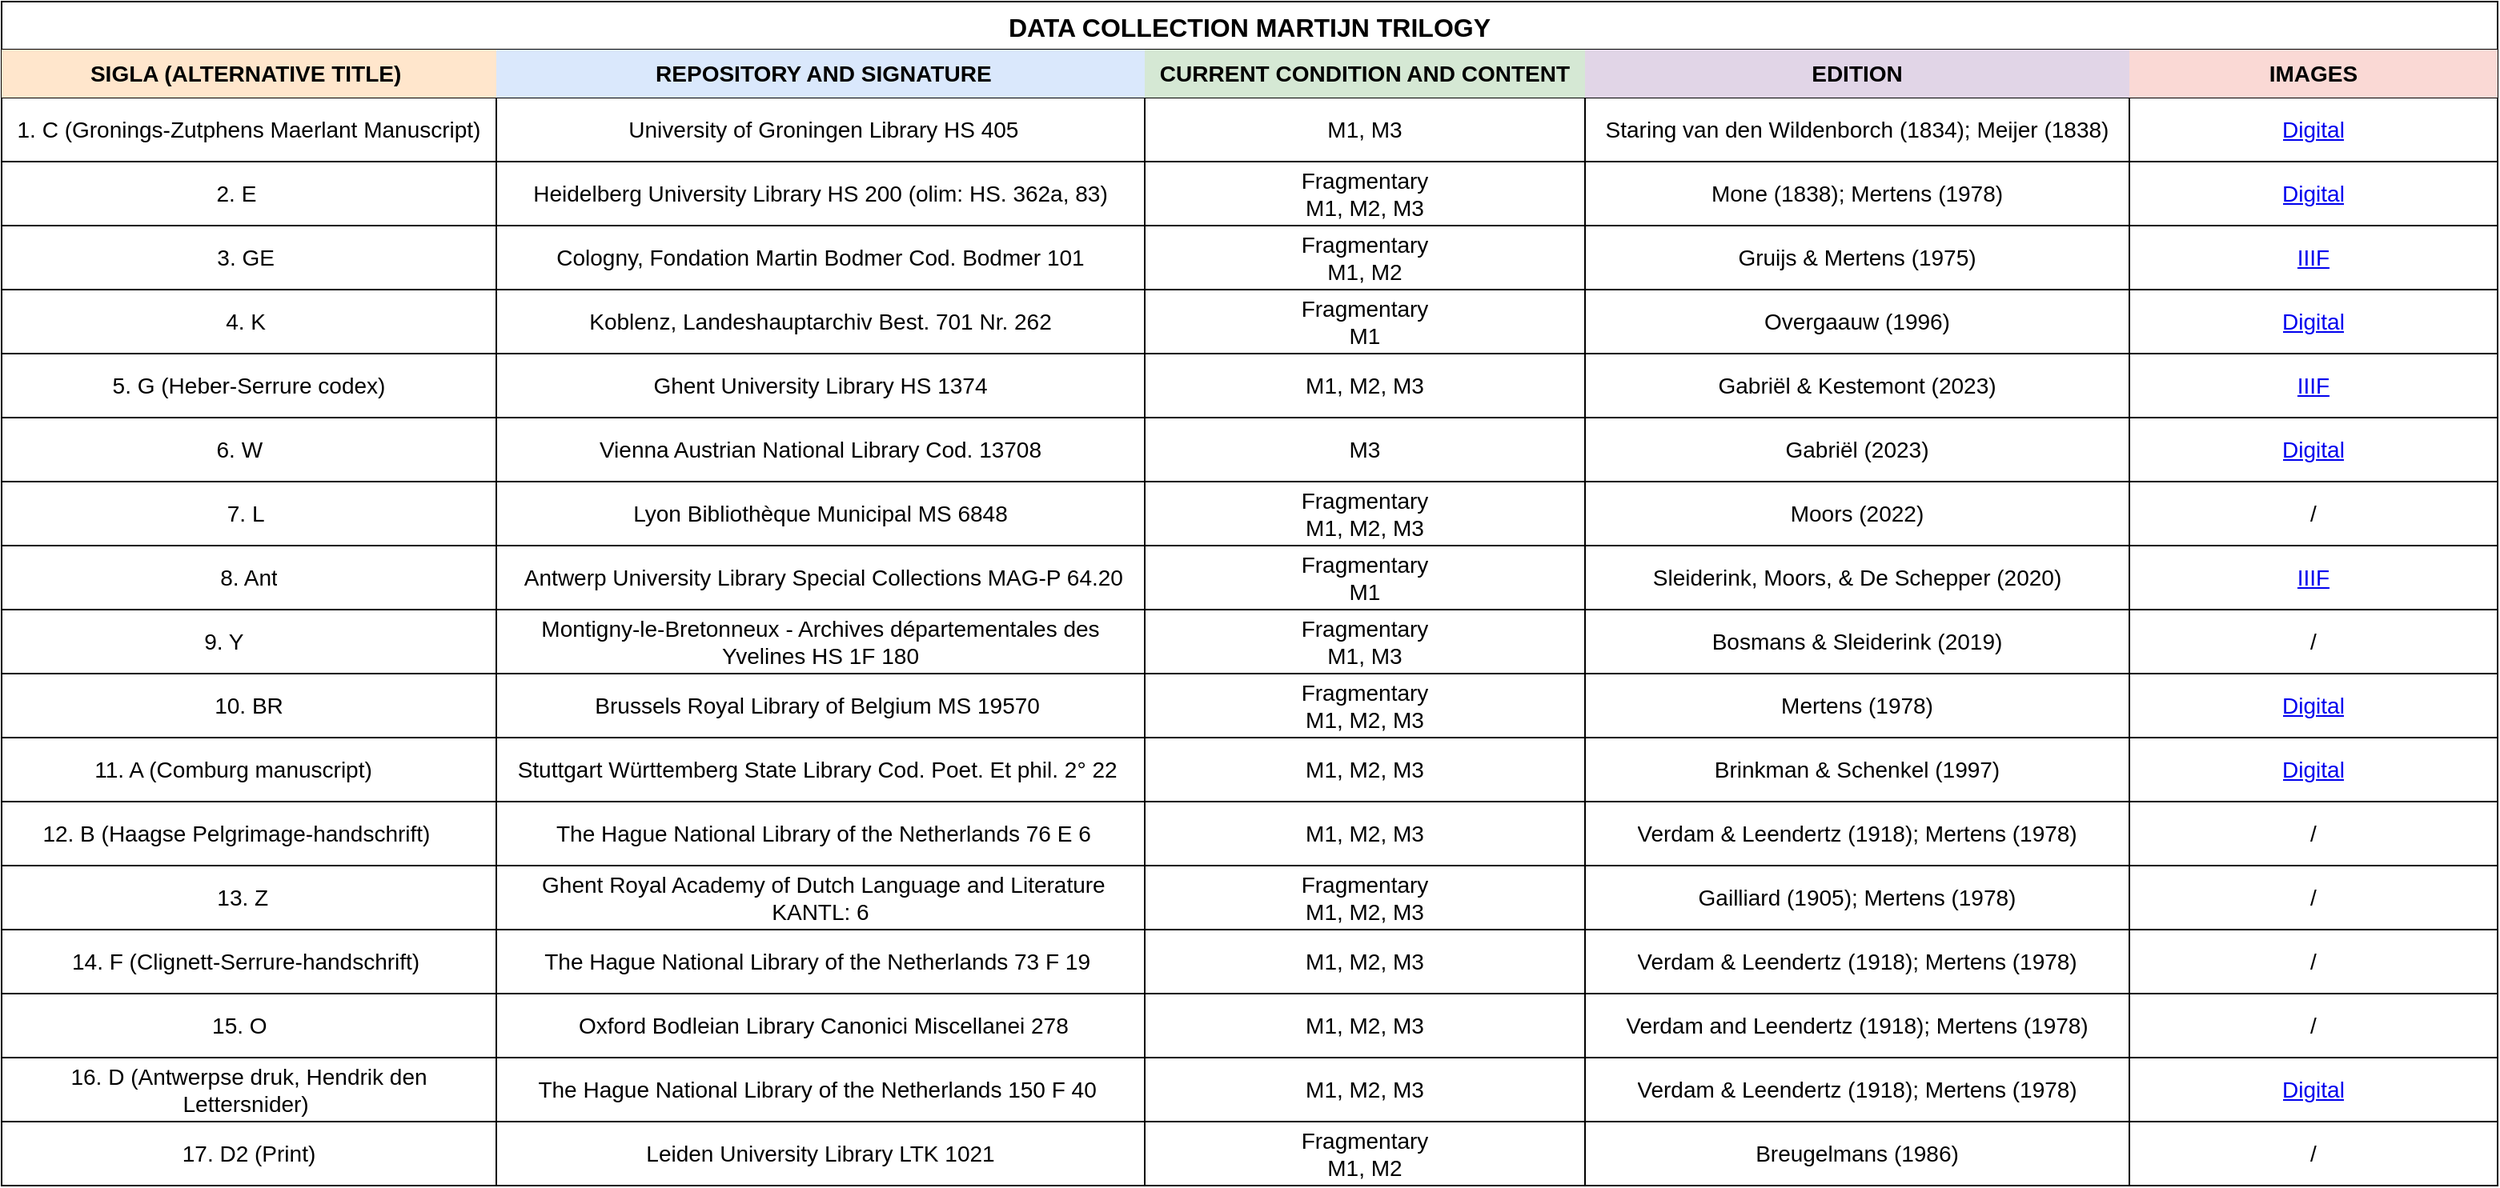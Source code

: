 <mxfile version="22.0.4" type="github">
  <diagram name="Pagina-1" id="a6fILNypSKHGjRCzUjTZ">
    <mxGraphModel dx="1735" dy="1120" grid="1" gridSize="10" guides="1" tooltips="1" connect="1" arrows="1" fold="1" page="1" pageScale="1" pageWidth="1169" pageHeight="827" math="0" shadow="0">
      <root>
        <mxCell id="0" />
        <mxCell id="1" parent="0" />
        <mxCell id="C_K-O1zQhy5By7McTLfG-1" value="DATA COLLECTION MARTIJN TRILOGY" style="shape=table;startSize=30;container=1;collapsible=0;childLayout=tableLayout;strokeColor=default;fontSize=16;align=center;fontStyle=1" parent="1" vertex="1">
          <mxGeometry x="30" y="30" width="1559" height="740" as="geometry" />
        </mxCell>
        <mxCell id="C_K-O1zQhy5By7McTLfG-2" value="" style="shape=tableRow;horizontal=0;startSize=0;swimlaneHead=0;swimlaneBody=0;strokeColor=inherit;top=0;left=0;bottom=0;right=0;collapsible=0;dropTarget=0;fillColor=none;points=[[0,0.5],[1,0.5]];portConstraint=eastwest;fontSize=14;align=center;labelBorderColor=none;whiteSpace=wrap;" parent="C_K-O1zQhy5By7McTLfG-1" vertex="1">
          <mxGeometry y="30" width="1559" height="30" as="geometry" />
        </mxCell>
        <mxCell id="C_K-O1zQhy5By7McTLfG-17" value="SIGLA (ALTERNATIVE TITLE) " style="shape=partialRectangle;connectable=0;strokeColor=#d79b00;overflow=hidden;fillColor=#ffe6cc;top=0;left=0;bottom=0;right=0;pointerEvents=1;fontSize=14;align=center;labelBorderColor=none;whiteSpace=wrap;fontStyle=1" parent="C_K-O1zQhy5By7McTLfG-2" vertex="1">
          <mxGeometry width="309" height="30" as="geometry">
            <mxRectangle width="309" height="30" as="alternateBounds" />
          </mxGeometry>
        </mxCell>
        <mxCell id="C_K-O1zQhy5By7McTLfG-14" value=" REPOSITORY AND SIGNATURE" style="shape=partialRectangle;connectable=0;strokeColor=#6c8ebf;overflow=hidden;fillColor=#dae8fc;top=0;left=0;bottom=0;right=0;pointerEvents=1;fontSize=14;align=center;labelBorderColor=none;whiteSpace=wrap;fontStyle=1" parent="C_K-O1zQhy5By7McTLfG-2" vertex="1">
          <mxGeometry x="309" width="405" height="30" as="geometry">
            <mxRectangle width="405" height="30" as="alternateBounds" />
          </mxGeometry>
        </mxCell>
        <mxCell id="X7_NL4arki0KyMd1WW0X-1" value="CURRENT CONDITION AND CONTENT" style="shape=partialRectangle;connectable=0;strokeColor=#82b366;overflow=hidden;fillColor=#d5e8d4;top=0;left=0;bottom=0;right=0;pointerEvents=1;fontSize=14;align=center;labelBorderColor=none;whiteSpace=wrap;fontStyle=1" parent="C_K-O1zQhy5By7McTLfG-2" vertex="1">
          <mxGeometry x="714" width="275" height="30" as="geometry">
            <mxRectangle width="275" height="30" as="alternateBounds" />
          </mxGeometry>
        </mxCell>
        <mxCell id="C_K-O1zQhy5By7McTLfG-3" value="EDITION" style="shape=partialRectangle;connectable=0;strokeColor=#9673a6;overflow=hidden;fillColor=#e1d5e7;top=0;left=0;bottom=0;right=0;pointerEvents=1;fontSize=14;align=center;labelBorderColor=none;whiteSpace=wrap;fontStyle=1" parent="C_K-O1zQhy5By7McTLfG-2" vertex="1">
          <mxGeometry x="989" width="340" height="30" as="geometry">
            <mxRectangle width="340" height="30" as="alternateBounds" />
          </mxGeometry>
        </mxCell>
        <mxCell id="NU4tEai4mhDL78sFmC-2-16" value="IMAGES&#xa;" style="shape=partialRectangle;connectable=0;strokeColor=#ae4132;overflow=hidden;fillColor=#fad9d5;top=0;left=0;bottom=0;right=0;pointerEvents=1;fontSize=14;align=center;labelBorderColor=none;whiteSpace=wrap;verticalAlign=top;fontStyle=1" parent="C_K-O1zQhy5By7McTLfG-2" vertex="1">
          <mxGeometry x="1329" width="230" height="30" as="geometry">
            <mxRectangle width="230" height="30" as="alternateBounds" />
          </mxGeometry>
        </mxCell>
        <mxCell id="C_K-O1zQhy5By7McTLfG-6" value="" style="shape=tableRow;horizontal=0;startSize=0;swimlaneHead=0;swimlaneBody=0;strokeColor=inherit;top=0;left=0;bottom=0;right=0;collapsible=0;dropTarget=0;fillColor=none;points=[[0,0.5],[1,0.5]];portConstraint=eastwest;fontSize=14;align=center;labelBorderColor=none;whiteSpace=wrap;" parent="C_K-O1zQhy5By7McTLfG-1" vertex="1">
          <mxGeometry y="60" width="1559" height="40" as="geometry" />
        </mxCell>
        <mxCell id="C_K-O1zQhy5By7McTLfG-18" value="1. C (Gronings-Zutphens Maerlant Manuscript)" style="shape=partialRectangle;connectable=0;strokeColor=inherit;overflow=hidden;fillColor=none;top=0;left=0;bottom=0;right=0;pointerEvents=1;fontSize=14;align=center;labelBorderColor=none;whiteSpace=wrap;" parent="C_K-O1zQhy5By7McTLfG-6" vertex="1">
          <mxGeometry width="309" height="40" as="geometry">
            <mxRectangle width="309" height="40" as="alternateBounds" />
          </mxGeometry>
        </mxCell>
        <mxCell id="C_K-O1zQhy5By7McTLfG-15" value=" University of Groningen Library HS 405" style="shape=partialRectangle;connectable=0;strokeColor=inherit;overflow=hidden;fillColor=none;top=0;left=0;bottom=0;right=0;pointerEvents=1;fontSize=14;align=center;labelBorderColor=none;whiteSpace=wrap;" parent="C_K-O1zQhy5By7McTLfG-6" vertex="1">
          <mxGeometry x="309" width="405" height="40" as="geometry">
            <mxRectangle width="405" height="40" as="alternateBounds" />
          </mxGeometry>
        </mxCell>
        <mxCell id="X7_NL4arki0KyMd1WW0X-2" value="M1, M3" style="shape=partialRectangle;connectable=0;strokeColor=inherit;overflow=hidden;fillColor=none;top=0;left=0;bottom=0;right=0;pointerEvents=1;fontSize=14;align=center;labelBorderColor=none;whiteSpace=wrap;" parent="C_K-O1zQhy5By7McTLfG-6" vertex="1">
          <mxGeometry x="714" width="275" height="40" as="geometry">
            <mxRectangle width="275" height="40" as="alternateBounds" />
          </mxGeometry>
        </mxCell>
        <mxCell id="C_K-O1zQhy5By7McTLfG-7" value="Staring van den Wildenborch (1834); Meijer (1838)" style="shape=partialRectangle;connectable=0;strokeColor=inherit;overflow=hidden;fillColor=none;top=0;left=0;bottom=0;right=0;pointerEvents=1;fontSize=14;align=center;labelBorderColor=none;whiteSpace=wrap;" parent="C_K-O1zQhy5By7McTLfG-6" vertex="1">
          <mxGeometry x="989" width="340" height="40" as="geometry">
            <mxRectangle width="340" height="40" as="alternateBounds" />
          </mxGeometry>
        </mxCell>
        <mxCell id="NU4tEai4mhDL78sFmC-2-17" value="&lt;a href=&quot;https://facsimile.ub.rug.nl/digital/collection/manuscripts/id/3332&quot;&gt;Digital&lt;/a&gt;" style="shape=partialRectangle;connectable=0;strokeColor=inherit;overflow=hidden;fillColor=none;top=0;left=0;bottom=0;right=0;pointerEvents=1;fontSize=14;align=center;labelBorderColor=none;whiteSpace=wrap;html=1;" parent="C_K-O1zQhy5By7McTLfG-6" vertex="1">
          <mxGeometry x="1329" width="230" height="40" as="geometry">
            <mxRectangle width="230" height="40" as="alternateBounds" />
          </mxGeometry>
        </mxCell>
        <mxCell id="C_K-O1zQhy5By7McTLfG-10" value="" style="shape=tableRow;horizontal=0;startSize=0;swimlaneHead=0;swimlaneBody=0;strokeColor=inherit;top=0;left=0;bottom=0;right=0;collapsible=0;dropTarget=0;fillColor=none;points=[[0,0.5],[1,0.5]];portConstraint=eastwest;fontSize=14;align=center;labelBorderColor=none;whiteSpace=wrap;" parent="C_K-O1zQhy5By7McTLfG-1" vertex="1">
          <mxGeometry y="100" width="1559" height="40" as="geometry" />
        </mxCell>
        <mxCell id="C_K-O1zQhy5By7McTLfG-19" value="2. E    " style="shape=partialRectangle;connectable=0;strokeColor=inherit;overflow=hidden;fillColor=none;top=0;left=0;bottom=0;right=0;pointerEvents=1;fontSize=14;align=center;labelBorderColor=none;whiteSpace=wrap;" parent="C_K-O1zQhy5By7McTLfG-10" vertex="1">
          <mxGeometry width="309" height="40" as="geometry">
            <mxRectangle width="309" height="40" as="alternateBounds" />
          </mxGeometry>
        </mxCell>
        <mxCell id="C_K-O1zQhy5By7McTLfG-16" value="Heidelberg University Library HS 200 (olim: HS. 362a, 83)" style="shape=partialRectangle;connectable=0;strokeColor=inherit;overflow=hidden;fillColor=none;top=0;left=0;bottom=0;right=0;pointerEvents=1;fontSize=14;align=center;labelBorderColor=none;whiteSpace=wrap;" parent="C_K-O1zQhy5By7McTLfG-10" vertex="1">
          <mxGeometry x="309" width="405" height="40" as="geometry">
            <mxRectangle width="405" height="40" as="alternateBounds" />
          </mxGeometry>
        </mxCell>
        <mxCell id="X7_NL4arki0KyMd1WW0X-3" value="Fragmentary&#xa;M1, M2, M3" style="shape=partialRectangle;connectable=0;strokeColor=inherit;overflow=hidden;fillColor=none;top=0;left=0;bottom=0;right=0;pointerEvents=1;fontSize=14;align=center;labelBorderColor=none;whiteSpace=wrap;" parent="C_K-O1zQhy5By7McTLfG-10" vertex="1">
          <mxGeometry x="714" width="275" height="40" as="geometry">
            <mxRectangle width="275" height="40" as="alternateBounds" />
          </mxGeometry>
        </mxCell>
        <mxCell id="C_K-O1zQhy5By7McTLfG-11" value="Mone (1838); Mertens (1978)" style="shape=partialRectangle;connectable=0;strokeColor=inherit;overflow=hidden;fillColor=none;top=0;left=0;bottom=0;right=0;pointerEvents=1;fontSize=14;align=center;labelBorderColor=none;whiteSpace=wrap;" parent="C_K-O1zQhy5By7McTLfG-10" vertex="1">
          <mxGeometry x="989" width="340" height="40" as="geometry">
            <mxRectangle width="340" height="40" as="alternateBounds" />
          </mxGeometry>
        </mxCell>
        <mxCell id="NU4tEai4mhDL78sFmC-2-18" value="&lt;a href=&quot;https://digi.ub.uni-heidelberg.de/diglit/heidhs200/0001/image,info#col_info&quot;&gt;Digital&lt;/a&gt;" style="shape=partialRectangle;connectable=0;strokeColor=inherit;overflow=hidden;fillColor=none;top=0;left=0;bottom=0;right=0;pointerEvents=1;fontSize=14;align=center;labelBorderColor=none;whiteSpace=wrap;html=1;" parent="C_K-O1zQhy5By7McTLfG-10" vertex="1">
          <mxGeometry x="1329" width="230" height="40" as="geometry">
            <mxRectangle width="230" height="40" as="alternateBounds" />
          </mxGeometry>
        </mxCell>
        <mxCell id="C_K-O1zQhy5By7McTLfG-41" value="" style="shape=tableRow;horizontal=0;startSize=0;swimlaneHead=0;swimlaneBody=0;strokeColor=inherit;top=0;left=0;bottom=0;right=0;collapsible=0;dropTarget=0;fillColor=none;points=[[0,0.5],[1,0.5]];portConstraint=eastwest;fontSize=14;align=center;labelBorderColor=none;whiteSpace=wrap;" parent="C_K-O1zQhy5By7McTLfG-1" vertex="1">
          <mxGeometry y="140" width="1559" height="40" as="geometry" />
        </mxCell>
        <mxCell id="C_K-O1zQhy5By7McTLfG-42" value="3. GE " style="shape=partialRectangle;connectable=0;strokeColor=inherit;overflow=hidden;fillColor=none;top=0;left=0;bottom=0;right=0;pointerEvents=1;fontSize=14;align=center;labelBorderColor=none;whiteSpace=wrap;" parent="C_K-O1zQhy5By7McTLfG-41" vertex="1">
          <mxGeometry width="309" height="40" as="geometry">
            <mxRectangle width="309" height="40" as="alternateBounds" />
          </mxGeometry>
        </mxCell>
        <mxCell id="C_K-O1zQhy5By7McTLfG-43" value="Cologny, Fondation Martin Bodmer Cod. Bodmer 101" style="shape=partialRectangle;connectable=0;strokeColor=inherit;overflow=hidden;fillColor=none;top=0;left=0;bottom=0;right=0;pointerEvents=1;fontSize=14;align=center;labelBorderColor=none;whiteSpace=wrap;" parent="C_K-O1zQhy5By7McTLfG-41" vertex="1">
          <mxGeometry x="309" width="405" height="40" as="geometry">
            <mxRectangle width="405" height="40" as="alternateBounds" />
          </mxGeometry>
        </mxCell>
        <mxCell id="X7_NL4arki0KyMd1WW0X-4" value="Fragmentary&#xa;M1, M2" style="shape=partialRectangle;connectable=0;strokeColor=inherit;overflow=hidden;fillColor=none;top=0;left=0;bottom=0;right=0;pointerEvents=1;fontSize=14;align=center;labelBorderColor=none;whiteSpace=wrap;" parent="C_K-O1zQhy5By7McTLfG-41" vertex="1">
          <mxGeometry x="714" width="275" height="40" as="geometry">
            <mxRectangle width="275" height="40" as="alternateBounds" />
          </mxGeometry>
        </mxCell>
        <mxCell id="C_K-O1zQhy5By7McTLfG-44" value="Gruijs &amp; Mertens (1975)" style="shape=partialRectangle;connectable=0;strokeColor=inherit;overflow=hidden;fillColor=none;top=0;left=0;bottom=0;right=0;pointerEvents=1;fontSize=14;align=center;labelBorderColor=none;whiteSpace=wrap;" parent="C_K-O1zQhy5By7McTLfG-41" vertex="1">
          <mxGeometry x="989" width="340" height="40" as="geometry">
            <mxRectangle width="340" height="40" as="alternateBounds" />
          </mxGeometry>
        </mxCell>
        <mxCell id="NU4tEai4mhDL78sFmC-2-19" value="&lt;a href=&quot;https://www.e-codices.unifr.ch/en/fmb/cb-0101/bindingE/0/&quot;&gt;IIIF&lt;/a&gt;" style="shape=partialRectangle;connectable=0;strokeColor=inherit;overflow=hidden;fillColor=none;top=0;left=0;bottom=0;right=0;pointerEvents=1;fontSize=14;align=center;labelBorderColor=none;whiteSpace=wrap;html=1;" parent="C_K-O1zQhy5By7McTLfG-41" vertex="1">
          <mxGeometry x="1329" width="230" height="40" as="geometry">
            <mxRectangle width="230" height="40" as="alternateBounds" />
          </mxGeometry>
        </mxCell>
        <mxCell id="C_K-O1zQhy5By7McTLfG-45" value="" style="shape=tableRow;horizontal=0;startSize=0;swimlaneHead=0;swimlaneBody=0;strokeColor=inherit;top=0;left=0;bottom=0;right=0;collapsible=0;dropTarget=0;fillColor=none;points=[[0,0.5],[1,0.5]];portConstraint=eastwest;fontSize=14;align=center;labelBorderColor=none;whiteSpace=wrap;" parent="C_K-O1zQhy5By7McTLfG-1" vertex="1">
          <mxGeometry y="180" width="1559" height="40" as="geometry" />
        </mxCell>
        <mxCell id="C_K-O1zQhy5By7McTLfG-46" value="4. K " style="shape=partialRectangle;connectable=0;strokeColor=inherit;overflow=hidden;fillColor=none;top=0;left=0;bottom=0;right=0;pointerEvents=1;fontSize=14;align=center;labelBorderColor=none;whiteSpace=wrap;" parent="C_K-O1zQhy5By7McTLfG-45" vertex="1">
          <mxGeometry width="309" height="40" as="geometry">
            <mxRectangle width="309" height="40" as="alternateBounds" />
          </mxGeometry>
        </mxCell>
        <mxCell id="C_K-O1zQhy5By7McTLfG-47" value="Koblenz, Landeshauptarchiv Best. 701 Nr. 262" style="shape=partialRectangle;connectable=0;strokeColor=inherit;overflow=hidden;fillColor=none;top=0;left=0;bottom=0;right=0;pointerEvents=1;fontSize=14;align=center;labelBorderColor=none;whiteSpace=wrap;" parent="C_K-O1zQhy5By7McTLfG-45" vertex="1">
          <mxGeometry x="309" width="405" height="40" as="geometry">
            <mxRectangle width="405" height="40" as="alternateBounds" />
          </mxGeometry>
        </mxCell>
        <mxCell id="X7_NL4arki0KyMd1WW0X-5" value="Fragmentary&#xa;M1" style="shape=partialRectangle;connectable=0;strokeColor=inherit;overflow=hidden;fillColor=none;top=0;left=0;bottom=0;right=0;pointerEvents=1;fontSize=14;align=center;labelBorderColor=none;whiteSpace=wrap;" parent="C_K-O1zQhy5By7McTLfG-45" vertex="1">
          <mxGeometry x="714" width="275" height="40" as="geometry">
            <mxRectangle width="275" height="40" as="alternateBounds" />
          </mxGeometry>
        </mxCell>
        <mxCell id="C_K-O1zQhy5By7McTLfG-48" value="Overgaauw (1996)" style="shape=partialRectangle;connectable=0;strokeColor=inherit;overflow=hidden;fillColor=none;top=0;left=0;bottom=0;right=0;pointerEvents=1;fontSize=14;align=center;labelBorderColor=none;whiteSpace=wrap;" parent="C_K-O1zQhy5By7McTLfG-45" vertex="1">
          <mxGeometry x="989" width="340" height="40" as="geometry">
            <mxRectangle width="340" height="40" as="alternateBounds" />
          </mxGeometry>
        </mxCell>
        <mxCell id="NU4tEai4mhDL78sFmC-2-20" value="&lt;a href=&quot;https://apertus.rlp.de/index.php?PLINK=1&amp;amp;ID=ca23ec55-096e-4c81-aaca-9cfef51067dd&quot;&gt;Digital&lt;/a&gt;" style="shape=partialRectangle;connectable=0;strokeColor=inherit;overflow=hidden;fillColor=none;top=0;left=0;bottom=0;right=0;pointerEvents=1;fontSize=14;align=center;labelBorderColor=none;whiteSpace=wrap;html=1;" parent="C_K-O1zQhy5By7McTLfG-45" vertex="1">
          <mxGeometry x="1329" width="230" height="40" as="geometry">
            <mxRectangle width="230" height="40" as="alternateBounds" />
          </mxGeometry>
        </mxCell>
        <mxCell id="C_K-O1zQhy5By7McTLfG-49" value="" style="shape=tableRow;horizontal=0;startSize=0;swimlaneHead=0;swimlaneBody=0;strokeColor=inherit;top=0;left=0;bottom=0;right=0;collapsible=0;dropTarget=0;fillColor=none;points=[[0,0.5],[1,0.5]];portConstraint=eastwest;fontSize=14;align=center;labelBorderColor=none;whiteSpace=wrap;" parent="C_K-O1zQhy5By7McTLfG-1" vertex="1">
          <mxGeometry y="220" width="1559" height="40" as="geometry" />
        </mxCell>
        <mxCell id="C_K-O1zQhy5By7McTLfG-50" value="5. G (Heber-Serrure codex)" style="shape=partialRectangle;connectable=0;strokeColor=inherit;overflow=hidden;fillColor=none;top=0;left=0;bottom=0;right=0;pointerEvents=1;fontSize=14;align=center;labelBorderColor=none;whiteSpace=wrap;" parent="C_K-O1zQhy5By7McTLfG-49" vertex="1">
          <mxGeometry width="309" height="40" as="geometry">
            <mxRectangle width="309" height="40" as="alternateBounds" />
          </mxGeometry>
        </mxCell>
        <mxCell id="C_K-O1zQhy5By7McTLfG-51" value="Ghent University Library HS 1374" style="shape=partialRectangle;connectable=0;strokeColor=inherit;overflow=hidden;fillColor=none;top=0;left=0;bottom=0;right=0;pointerEvents=1;fontSize=14;align=center;labelBorderColor=none;whiteSpace=wrap;" parent="C_K-O1zQhy5By7McTLfG-49" vertex="1">
          <mxGeometry x="309" width="405" height="40" as="geometry">
            <mxRectangle width="405" height="40" as="alternateBounds" />
          </mxGeometry>
        </mxCell>
        <mxCell id="X7_NL4arki0KyMd1WW0X-6" value="M1, M2, M3" style="shape=partialRectangle;connectable=0;strokeColor=inherit;overflow=hidden;fillColor=none;top=0;left=0;bottom=0;right=0;pointerEvents=1;fontSize=14;align=center;labelBorderColor=none;whiteSpace=wrap;" parent="C_K-O1zQhy5By7McTLfG-49" vertex="1">
          <mxGeometry x="714" width="275" height="40" as="geometry">
            <mxRectangle width="275" height="40" as="alternateBounds" />
          </mxGeometry>
        </mxCell>
        <mxCell id="C_K-O1zQhy5By7McTLfG-52" value="Gabriël &amp; Kestemont (2023)" style="shape=partialRectangle;connectable=0;strokeColor=inherit;overflow=hidden;fillColor=none;top=0;left=0;bottom=0;right=0;pointerEvents=1;fontSize=14;align=center;labelBorderColor=none;whiteSpace=wrap;" parent="C_K-O1zQhy5By7McTLfG-49" vertex="1">
          <mxGeometry x="989" width="340" height="40" as="geometry">
            <mxRectangle width="340" height="40" as="alternateBounds" />
          </mxGeometry>
        </mxCell>
        <mxCell id="NU4tEai4mhDL78sFmC-2-21" value="&lt;a href=&quot;https://lib.ugent.be/viewer/archive.ugent.be%3A293E7132-AABB-11E7-8DE6-2C4519B1B84C#?c=&amp;amp;m=&amp;amp;s=&amp;amp;cv=&amp;amp;xywh=-668%2C-150%2C3454%2C2956&quot;&gt;IIIF&lt;/a&gt;" style="shape=partialRectangle;connectable=0;strokeColor=inherit;overflow=hidden;fillColor=none;top=0;left=0;bottom=0;right=0;pointerEvents=1;fontSize=14;align=center;labelBorderColor=none;whiteSpace=wrap;html=1;" parent="C_K-O1zQhy5By7McTLfG-49" vertex="1">
          <mxGeometry x="1329" width="230" height="40" as="geometry">
            <mxRectangle width="230" height="40" as="alternateBounds" />
          </mxGeometry>
        </mxCell>
        <mxCell id="C_K-O1zQhy5By7McTLfG-53" value="" style="shape=tableRow;horizontal=0;startSize=0;swimlaneHead=0;swimlaneBody=0;strokeColor=inherit;top=0;left=0;bottom=0;right=0;collapsible=0;dropTarget=0;fillColor=none;points=[[0,0.5],[1,0.5]];portConstraint=eastwest;fontSize=14;align=center;labelBorderColor=none;whiteSpace=wrap;" parent="C_K-O1zQhy5By7McTLfG-1" vertex="1">
          <mxGeometry y="260" width="1559" height="40" as="geometry" />
        </mxCell>
        <mxCell id="C_K-O1zQhy5By7McTLfG-54" value="6. W   " style="shape=partialRectangle;connectable=0;strokeColor=inherit;overflow=hidden;fillColor=none;top=0;left=0;bottom=0;right=0;pointerEvents=1;fontSize=14;align=center;labelBorderColor=none;whiteSpace=wrap;" parent="C_K-O1zQhy5By7McTLfG-53" vertex="1">
          <mxGeometry width="309" height="40" as="geometry">
            <mxRectangle width="309" height="40" as="alternateBounds" />
          </mxGeometry>
        </mxCell>
        <mxCell id="C_K-O1zQhy5By7McTLfG-55" value="Vienna Austrian National Library Cod. 13708" style="shape=partialRectangle;connectable=0;strokeColor=inherit;overflow=hidden;fillColor=none;top=0;left=0;bottom=0;right=0;pointerEvents=1;fontSize=14;align=center;labelBorderColor=none;whiteSpace=wrap;" parent="C_K-O1zQhy5By7McTLfG-53" vertex="1">
          <mxGeometry x="309" width="405" height="40" as="geometry">
            <mxRectangle width="405" height="40" as="alternateBounds" />
          </mxGeometry>
        </mxCell>
        <mxCell id="X7_NL4arki0KyMd1WW0X-7" value="M3" style="shape=partialRectangle;connectable=0;strokeColor=inherit;overflow=hidden;fillColor=none;top=0;left=0;bottom=0;right=0;pointerEvents=1;fontSize=14;align=center;labelBorderColor=none;whiteSpace=wrap;" parent="C_K-O1zQhy5By7McTLfG-53" vertex="1">
          <mxGeometry x="714" width="275" height="40" as="geometry">
            <mxRectangle width="275" height="40" as="alternateBounds" />
          </mxGeometry>
        </mxCell>
        <mxCell id="C_K-O1zQhy5By7McTLfG-56" value="Gabriël (2023)" style="shape=partialRectangle;connectable=0;strokeColor=inherit;overflow=hidden;fillColor=none;top=0;left=0;bottom=0;right=0;pointerEvents=1;fontSize=14;align=center;labelBorderColor=none;whiteSpace=wrap;" parent="C_K-O1zQhy5By7McTLfG-53" vertex="1">
          <mxGeometry x="989" width="340" height="40" as="geometry">
            <mxRectangle width="340" height="40" as="alternateBounds" />
          </mxGeometry>
        </mxCell>
        <mxCell id="NU4tEai4mhDL78sFmC-2-22" value="&lt;a href=&quot;https://digital.onb.ac.at/RepViewer/viewer.faces?doc=DTL_8500569&amp;amp;order=1&amp;amp;view=SINGLE&quot;&gt;Digital&lt;/a&gt;" style="shape=partialRectangle;connectable=0;strokeColor=inherit;overflow=hidden;fillColor=none;top=0;left=0;bottom=0;right=0;pointerEvents=1;fontSize=14;align=center;labelBorderColor=none;whiteSpace=wrap;html=1;" parent="C_K-O1zQhy5By7McTLfG-53" vertex="1">
          <mxGeometry x="1329" width="230" height="40" as="geometry">
            <mxRectangle width="230" height="40" as="alternateBounds" />
          </mxGeometry>
        </mxCell>
        <mxCell id="C_K-O1zQhy5By7McTLfG-62" style="shape=tableRow;horizontal=0;startSize=0;swimlaneHead=0;swimlaneBody=0;strokeColor=inherit;top=0;left=0;bottom=0;right=0;collapsible=0;dropTarget=0;fillColor=none;points=[[0,0.5],[1,0.5]];portConstraint=eastwest;fontSize=14;align=center;labelBorderColor=none;whiteSpace=wrap;" parent="C_K-O1zQhy5By7McTLfG-1" vertex="1">
          <mxGeometry y="300" width="1559" height="40" as="geometry" />
        </mxCell>
        <mxCell id="C_K-O1zQhy5By7McTLfG-63" value="7. L " style="shape=partialRectangle;connectable=0;strokeColor=inherit;overflow=hidden;fillColor=none;top=0;left=0;bottom=0;right=0;pointerEvents=1;fontSize=14;align=center;labelBorderColor=none;whiteSpace=wrap;" parent="C_K-O1zQhy5By7McTLfG-62" vertex="1">
          <mxGeometry width="309" height="40" as="geometry">
            <mxRectangle width="309" height="40" as="alternateBounds" />
          </mxGeometry>
        </mxCell>
        <mxCell id="C_K-O1zQhy5By7McTLfG-64" value="Lyon Bibliothèque Municipal MS 6848" style="shape=partialRectangle;connectable=0;strokeColor=inherit;overflow=hidden;fillColor=none;top=0;left=0;bottom=0;right=0;pointerEvents=1;fontSize=14;align=center;labelBorderColor=none;whiteSpace=wrap;" parent="C_K-O1zQhy5By7McTLfG-62" vertex="1">
          <mxGeometry x="309" width="405" height="40" as="geometry">
            <mxRectangle width="405" height="40" as="alternateBounds" />
          </mxGeometry>
        </mxCell>
        <mxCell id="X7_NL4arki0KyMd1WW0X-8" value="Fragmentary&#xa;M1, M2, M3" style="shape=partialRectangle;connectable=0;strokeColor=inherit;overflow=hidden;fillColor=none;top=0;left=0;bottom=0;right=0;pointerEvents=1;fontSize=14;align=center;labelBorderColor=none;whiteSpace=wrap;" parent="C_K-O1zQhy5By7McTLfG-62" vertex="1">
          <mxGeometry x="714" width="275" height="40" as="geometry">
            <mxRectangle width="275" height="40" as="alternateBounds" />
          </mxGeometry>
        </mxCell>
        <mxCell id="C_K-O1zQhy5By7McTLfG-65" value="Moors (2022)" style="shape=partialRectangle;connectable=0;strokeColor=inherit;overflow=hidden;fillColor=none;top=0;left=0;bottom=0;right=0;pointerEvents=1;fontSize=14;align=center;labelBorderColor=none;whiteSpace=wrap;" parent="C_K-O1zQhy5By7McTLfG-62" vertex="1">
          <mxGeometry x="989" width="340" height="40" as="geometry">
            <mxRectangle width="340" height="40" as="alternateBounds" />
          </mxGeometry>
        </mxCell>
        <mxCell id="NU4tEai4mhDL78sFmC-2-23" value="/" style="shape=partialRectangle;connectable=0;strokeColor=inherit;overflow=hidden;fillColor=none;top=0;left=0;bottom=0;right=0;pointerEvents=1;fontSize=14;align=center;labelBorderColor=none;whiteSpace=wrap;" parent="C_K-O1zQhy5By7McTLfG-62" vertex="1">
          <mxGeometry x="1329" width="230" height="40" as="geometry">
            <mxRectangle width="230" height="40" as="alternateBounds" />
          </mxGeometry>
        </mxCell>
        <mxCell id="C_K-O1zQhy5By7McTLfG-66" style="shape=tableRow;horizontal=0;startSize=0;swimlaneHead=0;swimlaneBody=0;strokeColor=inherit;top=0;left=0;bottom=0;right=0;collapsible=0;dropTarget=0;fillColor=none;points=[[0,0.5],[1,0.5]];portConstraint=eastwest;fontSize=14;align=center;labelBorderColor=none;whiteSpace=wrap;" parent="C_K-O1zQhy5By7McTLfG-1" vertex="1">
          <mxGeometry y="340" width="1559" height="40" as="geometry" />
        </mxCell>
        <mxCell id="C_K-O1zQhy5By7McTLfG-67" value="8. Ant" style="shape=partialRectangle;connectable=0;strokeColor=inherit;overflow=hidden;fillColor=none;top=0;left=0;bottom=0;right=0;pointerEvents=1;fontSize=14;align=center;labelBorderColor=none;whiteSpace=wrap;" parent="C_K-O1zQhy5By7McTLfG-66" vertex="1">
          <mxGeometry width="309" height="40" as="geometry">
            <mxRectangle width="309" height="40" as="alternateBounds" />
          </mxGeometry>
        </mxCell>
        <mxCell id="C_K-O1zQhy5By7McTLfG-68" value=" Antwerp University Library Special Collections MAG-P 64.20" style="shape=partialRectangle;connectable=0;strokeColor=inherit;overflow=hidden;fillColor=none;top=0;left=0;bottom=0;right=0;pointerEvents=1;fontSize=14;align=center;labelBorderColor=none;whiteSpace=wrap;" parent="C_K-O1zQhy5By7McTLfG-66" vertex="1">
          <mxGeometry x="309" width="405" height="40" as="geometry">
            <mxRectangle width="405" height="40" as="alternateBounds" />
          </mxGeometry>
        </mxCell>
        <mxCell id="X7_NL4arki0KyMd1WW0X-9" value="Fragmentary&#xa;M1" style="shape=partialRectangle;connectable=0;strokeColor=inherit;overflow=hidden;fillColor=none;top=0;left=0;bottom=0;right=0;pointerEvents=1;fontSize=14;align=center;labelBorderColor=none;whiteSpace=wrap;" parent="C_K-O1zQhy5By7McTLfG-66" vertex="1">
          <mxGeometry x="714" width="275" height="40" as="geometry">
            <mxRectangle width="275" height="40" as="alternateBounds" />
          </mxGeometry>
        </mxCell>
        <mxCell id="C_K-O1zQhy5By7McTLfG-69" value="Sleiderink, Moors, &amp; De Schepper (2020)" style="shape=partialRectangle;connectable=0;strokeColor=inherit;overflow=hidden;fillColor=none;top=0;left=0;bottom=0;right=0;pointerEvents=1;fontSize=14;align=center;labelBorderColor=none;whiteSpace=wrap;" parent="C_K-O1zQhy5By7McTLfG-66" vertex="1">
          <mxGeometry x="989" width="340" height="40" as="geometry">
            <mxRectangle width="340" height="40" as="alternateBounds" />
          </mxGeometry>
        </mxCell>
        <mxCell id="NU4tEai4mhDL78sFmC-2-24" value="&lt;a href=&quot;https://anet.be/brocade/imageviewer/universalviewer/uv.html#?manifest=/iiif/de5dca9511b65c5195720e597f32a207f1737d7a/manifest&amp;amp;config=/iiif/viewercfg.phtml%3Fcg=uauniversalviewer&quot;&gt;IIIF&lt;/a&gt;" style="shape=partialRectangle;connectable=0;strokeColor=inherit;overflow=hidden;fillColor=none;top=0;left=0;bottom=0;right=0;pointerEvents=1;fontSize=14;align=center;labelBorderColor=none;whiteSpace=wrap;html=1;" parent="C_K-O1zQhy5By7McTLfG-66" vertex="1">
          <mxGeometry x="1329" width="230" height="40" as="geometry">
            <mxRectangle width="230" height="40" as="alternateBounds" />
          </mxGeometry>
        </mxCell>
        <mxCell id="C_K-O1zQhy5By7McTLfG-70" style="shape=tableRow;horizontal=0;startSize=0;swimlaneHead=0;swimlaneBody=0;strokeColor=inherit;top=0;left=0;bottom=0;right=0;collapsible=0;dropTarget=0;fillColor=none;points=[[0,0.5],[1,0.5]];portConstraint=eastwest;fontSize=14;align=center;labelBorderColor=none;whiteSpace=wrap;" parent="C_K-O1zQhy5By7McTLfG-1" vertex="1">
          <mxGeometry y="380" width="1559" height="40" as="geometry" />
        </mxCell>
        <mxCell id="C_K-O1zQhy5By7McTLfG-71" value="9. Y        " style="shape=partialRectangle;connectable=0;strokeColor=inherit;overflow=hidden;fillColor=none;top=0;left=0;bottom=0;right=0;pointerEvents=1;fontSize=14;align=center;labelBorderColor=none;whiteSpace=wrap;" parent="C_K-O1zQhy5By7McTLfG-70" vertex="1">
          <mxGeometry width="309" height="40" as="geometry">
            <mxRectangle width="309" height="40" as="alternateBounds" />
          </mxGeometry>
        </mxCell>
        <mxCell id="C_K-O1zQhy5By7McTLfG-72" value="Montigny-le-Bretonneux - Archives départementales des Yvelines HS 1F 180" style="shape=partialRectangle;connectable=0;strokeColor=inherit;overflow=hidden;fillColor=none;top=0;left=0;bottom=0;right=0;pointerEvents=1;fontSize=14;align=center;labelBorderColor=none;whiteSpace=wrap;" parent="C_K-O1zQhy5By7McTLfG-70" vertex="1">
          <mxGeometry x="309" width="405" height="40" as="geometry">
            <mxRectangle width="405" height="40" as="alternateBounds" />
          </mxGeometry>
        </mxCell>
        <mxCell id="X7_NL4arki0KyMd1WW0X-10" value="Fragmentary&#xa;M1, M3" style="shape=partialRectangle;connectable=0;strokeColor=inherit;overflow=hidden;fillColor=none;top=0;left=0;bottom=0;right=0;pointerEvents=1;fontSize=14;align=center;labelBorderColor=none;whiteSpace=wrap;" parent="C_K-O1zQhy5By7McTLfG-70" vertex="1">
          <mxGeometry x="714" width="275" height="40" as="geometry">
            <mxRectangle width="275" height="40" as="alternateBounds" />
          </mxGeometry>
        </mxCell>
        <mxCell id="C_K-O1zQhy5By7McTLfG-73" value="Bosmans &amp; Sleiderink (2019)" style="shape=partialRectangle;connectable=0;strokeColor=inherit;overflow=hidden;fillColor=none;top=0;left=0;bottom=0;right=0;pointerEvents=1;fontSize=14;align=center;labelBorderColor=none;whiteSpace=wrap;" parent="C_K-O1zQhy5By7McTLfG-70" vertex="1">
          <mxGeometry x="989" width="340" height="40" as="geometry">
            <mxRectangle width="340" height="40" as="alternateBounds" />
          </mxGeometry>
        </mxCell>
        <mxCell id="NU4tEai4mhDL78sFmC-2-25" value="/" style="shape=partialRectangle;connectable=0;strokeColor=inherit;overflow=hidden;fillColor=none;top=0;left=0;bottom=0;right=0;pointerEvents=1;fontSize=14;align=center;labelBorderColor=none;whiteSpace=wrap;" parent="C_K-O1zQhy5By7McTLfG-70" vertex="1">
          <mxGeometry x="1329" width="230" height="40" as="geometry">
            <mxRectangle width="230" height="40" as="alternateBounds" />
          </mxGeometry>
        </mxCell>
        <mxCell id="C_K-O1zQhy5By7McTLfG-74" style="shape=tableRow;horizontal=0;startSize=0;swimlaneHead=0;swimlaneBody=0;strokeColor=inherit;top=0;left=0;bottom=0;right=0;collapsible=0;dropTarget=0;fillColor=none;points=[[0,0.5],[1,0.5]];portConstraint=eastwest;fontSize=14;align=center;labelBorderColor=none;whiteSpace=wrap;" parent="C_K-O1zQhy5By7McTLfG-1" vertex="1">
          <mxGeometry y="420" width="1559" height="40" as="geometry" />
        </mxCell>
        <mxCell id="C_K-O1zQhy5By7McTLfG-75" value="10. BR" style="shape=partialRectangle;connectable=0;strokeColor=inherit;overflow=hidden;fillColor=none;top=0;left=0;bottom=0;right=0;pointerEvents=1;fontSize=14;align=center;labelBorderColor=none;whiteSpace=wrap;" parent="C_K-O1zQhy5By7McTLfG-74" vertex="1">
          <mxGeometry width="309" height="40" as="geometry">
            <mxRectangle width="309" height="40" as="alternateBounds" />
          </mxGeometry>
        </mxCell>
        <mxCell id="C_K-O1zQhy5By7McTLfG-76" value="Brussels Royal Library of Belgium MS 19570 " style="shape=partialRectangle;connectable=0;strokeColor=inherit;overflow=hidden;fillColor=none;top=0;left=0;bottom=0;right=0;pointerEvents=1;fontSize=14;align=center;labelBorderColor=none;whiteSpace=wrap;" parent="C_K-O1zQhy5By7McTLfG-74" vertex="1">
          <mxGeometry x="309" width="405" height="40" as="geometry">
            <mxRectangle width="405" height="40" as="alternateBounds" />
          </mxGeometry>
        </mxCell>
        <mxCell id="X7_NL4arki0KyMd1WW0X-11" value="Fragmentary&#xa;M1, M2, M3" style="shape=partialRectangle;connectable=0;strokeColor=inherit;overflow=hidden;fillColor=none;top=0;left=0;bottom=0;right=0;pointerEvents=1;fontSize=14;align=center;labelBorderColor=none;whiteSpace=wrap;" parent="C_K-O1zQhy5By7McTLfG-74" vertex="1">
          <mxGeometry x="714" width="275" height="40" as="geometry">
            <mxRectangle width="275" height="40" as="alternateBounds" />
          </mxGeometry>
        </mxCell>
        <mxCell id="C_K-O1zQhy5By7McTLfG-77" value="Mertens (1978)" style="shape=partialRectangle;connectable=0;strokeColor=inherit;overflow=hidden;fillColor=none;top=0;left=0;bottom=0;right=0;pointerEvents=1;fontSize=14;align=center;labelBorderColor=none;whiteSpace=wrap;" parent="C_K-O1zQhy5By7McTLfG-74" vertex="1">
          <mxGeometry x="989" width="340" height="40" as="geometry">
            <mxRectangle width="340" height="40" as="alternateBounds" />
          </mxGeometry>
        </mxCell>
        <mxCell id="NU4tEai4mhDL78sFmC-2-26" value="&lt;a href=&quot;https://uurl.kbr.be/2059677&quot;&gt;Digital&lt;/a&gt;" style="shape=partialRectangle;connectable=0;strokeColor=inherit;overflow=hidden;fillColor=none;top=0;left=0;bottom=0;right=0;pointerEvents=1;fontSize=14;align=center;labelBorderColor=none;whiteSpace=wrap;html=1;" parent="C_K-O1zQhy5By7McTLfG-74" vertex="1">
          <mxGeometry x="1329" width="230" height="40" as="geometry">
            <mxRectangle width="230" height="40" as="alternateBounds" />
          </mxGeometry>
        </mxCell>
        <mxCell id="C_K-O1zQhy5By7McTLfG-98" style="shape=tableRow;horizontal=0;startSize=0;swimlaneHead=0;swimlaneBody=0;strokeColor=inherit;top=0;left=0;bottom=0;right=0;collapsible=0;dropTarget=0;fillColor=none;points=[[0,0.5],[1,0.5]];portConstraint=eastwest;fontSize=14;align=center;labelBorderColor=none;whiteSpace=wrap;" parent="C_K-O1zQhy5By7McTLfG-1" vertex="1">
          <mxGeometry y="460" width="1559" height="40" as="geometry" />
        </mxCell>
        <mxCell id="C_K-O1zQhy5By7McTLfG-99" value="11. A (Comburg manuscript)     " style="shape=partialRectangle;connectable=0;strokeColor=inherit;overflow=hidden;fillColor=none;top=0;left=0;bottom=0;right=0;pointerEvents=1;fontSize=14;align=center;labelBorderColor=none;whiteSpace=wrap;" parent="C_K-O1zQhy5By7McTLfG-98" vertex="1">
          <mxGeometry width="309" height="40" as="geometry">
            <mxRectangle width="309" height="40" as="alternateBounds" />
          </mxGeometry>
        </mxCell>
        <mxCell id="C_K-O1zQhy5By7McTLfG-100" value=" Stuttgart Württemberg State Library Cod. Poet. Et phil. 2° 22  " style="shape=partialRectangle;connectable=0;strokeColor=inherit;overflow=hidden;fillColor=none;top=0;left=0;bottom=0;right=0;pointerEvents=1;fontSize=14;align=center;labelBorderColor=none;whiteSpace=wrap;" parent="C_K-O1zQhy5By7McTLfG-98" vertex="1">
          <mxGeometry x="309" width="405" height="40" as="geometry">
            <mxRectangle width="405" height="40" as="alternateBounds" />
          </mxGeometry>
        </mxCell>
        <mxCell id="X7_NL4arki0KyMd1WW0X-12" value="M1, M2, M3" style="shape=partialRectangle;connectable=0;strokeColor=inherit;overflow=hidden;fillColor=none;top=0;left=0;bottom=0;right=0;pointerEvents=1;fontSize=14;align=center;labelBorderColor=none;whiteSpace=wrap;" parent="C_K-O1zQhy5By7McTLfG-98" vertex="1">
          <mxGeometry x="714" width="275" height="40" as="geometry">
            <mxRectangle width="275" height="40" as="alternateBounds" />
          </mxGeometry>
        </mxCell>
        <mxCell id="C_K-O1zQhy5By7McTLfG-101" value="Brinkman &amp; Schenkel (1997)" style="shape=partialRectangle;connectable=0;strokeColor=inherit;overflow=hidden;fillColor=none;top=0;left=0;bottom=0;right=0;pointerEvents=1;fontSize=14;align=center;labelBorderColor=none;whiteSpace=wrap;" parent="C_K-O1zQhy5By7McTLfG-98" vertex="1">
          <mxGeometry x="989" width="340" height="40" as="geometry">
            <mxRectangle width="340" height="40" as="alternateBounds" />
          </mxGeometry>
        </mxCell>
        <mxCell id="NU4tEai4mhDL78sFmC-2-27" value="&lt;a href=&quot;https://digital.wlb-stuttgart.de/index.php?id=6&amp;amp;tx_dlf%5Bid%5D=14451&amp;amp;tx_dlf%5Bpage%5D=227&quot;&gt;Digital&lt;/a&gt;" style="shape=partialRectangle;connectable=0;strokeColor=inherit;overflow=hidden;fillColor=none;top=0;left=0;bottom=0;right=0;pointerEvents=1;fontSize=14;align=center;labelBorderColor=none;whiteSpace=wrap;html=1;" parent="C_K-O1zQhy5By7McTLfG-98" vertex="1">
          <mxGeometry x="1329" width="230" height="40" as="geometry">
            <mxRectangle width="230" height="40" as="alternateBounds" />
          </mxGeometry>
        </mxCell>
        <mxCell id="C_K-O1zQhy5By7McTLfG-94" style="shape=tableRow;horizontal=0;startSize=0;swimlaneHead=0;swimlaneBody=0;strokeColor=inherit;top=0;left=0;bottom=0;right=0;collapsible=0;dropTarget=0;fillColor=none;points=[[0,0.5],[1,0.5]];portConstraint=eastwest;fontSize=14;align=center;labelBorderColor=none;whiteSpace=wrap;" parent="C_K-O1zQhy5By7McTLfG-1" vertex="1">
          <mxGeometry y="500" width="1559" height="40" as="geometry" />
        </mxCell>
        <mxCell id="C_K-O1zQhy5By7McTLfG-95" value="12. B (Haagse Pelgrimage-handschrift)    " style="shape=partialRectangle;connectable=0;strokeColor=inherit;overflow=hidden;fillColor=none;top=0;left=0;bottom=0;right=0;pointerEvents=1;fontSize=14;align=center;labelBorderColor=none;whiteSpace=wrap;" parent="C_K-O1zQhy5By7McTLfG-94" vertex="1">
          <mxGeometry width="309" height="40" as="geometry">
            <mxRectangle width="309" height="40" as="alternateBounds" />
          </mxGeometry>
        </mxCell>
        <mxCell id="C_K-O1zQhy5By7McTLfG-96" value=" The Hague National Library of the Netherlands 76 E 6" style="shape=partialRectangle;connectable=0;strokeColor=inherit;overflow=hidden;fillColor=none;top=0;left=0;bottom=0;right=0;pointerEvents=1;fontSize=14;align=center;labelBorderColor=none;whiteSpace=wrap;" parent="C_K-O1zQhy5By7McTLfG-94" vertex="1">
          <mxGeometry x="309" width="405" height="40" as="geometry">
            <mxRectangle width="405" height="40" as="alternateBounds" />
          </mxGeometry>
        </mxCell>
        <mxCell id="X7_NL4arki0KyMd1WW0X-13" value="M1, M2, M3" style="shape=partialRectangle;connectable=0;strokeColor=inherit;overflow=hidden;fillColor=none;top=0;left=0;bottom=0;right=0;pointerEvents=1;fontSize=14;align=center;labelBorderColor=none;whiteSpace=wrap;" parent="C_K-O1zQhy5By7McTLfG-94" vertex="1">
          <mxGeometry x="714" width="275" height="40" as="geometry">
            <mxRectangle width="275" height="40" as="alternateBounds" />
          </mxGeometry>
        </mxCell>
        <mxCell id="C_K-O1zQhy5By7McTLfG-97" value="Verdam &amp; Leendertz (1918); Mertens (1978)" style="shape=partialRectangle;connectable=0;strokeColor=inherit;overflow=hidden;fillColor=none;top=0;left=0;bottom=0;right=0;pointerEvents=1;fontSize=14;align=center;labelBorderColor=none;whiteSpace=wrap;" parent="C_K-O1zQhy5By7McTLfG-94" vertex="1">
          <mxGeometry x="989" width="340" height="40" as="geometry">
            <mxRectangle width="340" height="40" as="alternateBounds" />
          </mxGeometry>
        </mxCell>
        <mxCell id="NU4tEai4mhDL78sFmC-2-28" value="/" style="shape=partialRectangle;connectable=0;strokeColor=inherit;overflow=hidden;fillColor=none;top=0;left=0;bottom=0;right=0;pointerEvents=1;fontSize=14;align=center;labelBorderColor=none;whiteSpace=wrap;" parent="C_K-O1zQhy5By7McTLfG-94" vertex="1">
          <mxGeometry x="1329" width="230" height="40" as="geometry">
            <mxRectangle width="230" height="40" as="alternateBounds" />
          </mxGeometry>
        </mxCell>
        <mxCell id="C_K-O1zQhy5By7McTLfG-90" style="shape=tableRow;horizontal=0;startSize=0;swimlaneHead=0;swimlaneBody=0;strokeColor=inherit;top=0;left=0;bottom=0;right=0;collapsible=0;dropTarget=0;fillColor=none;points=[[0,0.5],[1,0.5]];portConstraint=eastwest;fontSize=14;align=center;labelBorderColor=none;whiteSpace=wrap;" parent="C_K-O1zQhy5By7McTLfG-1" vertex="1">
          <mxGeometry y="540" width="1559" height="40" as="geometry" />
        </mxCell>
        <mxCell id="C_K-O1zQhy5By7McTLfG-91" value="13. Z  " style="shape=partialRectangle;connectable=0;strokeColor=inherit;overflow=hidden;fillColor=none;top=0;left=0;bottom=0;right=0;pointerEvents=1;fontSize=14;align=center;labelBorderColor=none;whiteSpace=wrap;" parent="C_K-O1zQhy5By7McTLfG-90" vertex="1">
          <mxGeometry width="309" height="40" as="geometry">
            <mxRectangle width="309" height="40" as="alternateBounds" />
          </mxGeometry>
        </mxCell>
        <mxCell id="C_K-O1zQhy5By7McTLfG-92" value=" Ghent Royal Academy of Dutch Language and Literature KANTL: 6" style="shape=partialRectangle;connectable=0;strokeColor=inherit;overflow=hidden;fillColor=none;top=0;left=0;bottom=0;right=0;pointerEvents=1;fontSize=14;align=center;labelBorderColor=none;whiteSpace=wrap;" parent="C_K-O1zQhy5By7McTLfG-90" vertex="1">
          <mxGeometry x="309" width="405" height="40" as="geometry">
            <mxRectangle width="405" height="40" as="alternateBounds" />
          </mxGeometry>
        </mxCell>
        <mxCell id="X7_NL4arki0KyMd1WW0X-14" value="Fragmentary&#xa;M1, M2, M3" style="shape=partialRectangle;connectable=0;strokeColor=inherit;overflow=hidden;fillColor=none;top=0;left=0;bottom=0;right=0;pointerEvents=1;fontSize=14;align=center;labelBorderColor=none;whiteSpace=wrap;" parent="C_K-O1zQhy5By7McTLfG-90" vertex="1">
          <mxGeometry x="714" width="275" height="40" as="geometry">
            <mxRectangle width="275" height="40" as="alternateBounds" />
          </mxGeometry>
        </mxCell>
        <mxCell id="C_K-O1zQhy5By7McTLfG-93" value=" Gailliard (1905); Mertens (1978) " style="shape=partialRectangle;connectable=0;strokeColor=inherit;overflow=hidden;fillColor=none;top=0;left=0;bottom=0;right=0;pointerEvents=1;fontSize=14;align=center;labelBorderColor=none;whiteSpace=wrap;" parent="C_K-O1zQhy5By7McTLfG-90" vertex="1">
          <mxGeometry x="989" width="340" height="40" as="geometry">
            <mxRectangle width="340" height="40" as="alternateBounds" />
          </mxGeometry>
        </mxCell>
        <mxCell id="NU4tEai4mhDL78sFmC-2-29" value="/" style="shape=partialRectangle;connectable=0;strokeColor=inherit;overflow=hidden;fillColor=none;top=0;left=0;bottom=0;right=0;pointerEvents=1;fontSize=14;align=center;labelBorderColor=none;whiteSpace=wrap;" parent="C_K-O1zQhy5By7McTLfG-90" vertex="1">
          <mxGeometry x="1329" width="230" height="40" as="geometry">
            <mxRectangle width="230" height="40" as="alternateBounds" />
          </mxGeometry>
        </mxCell>
        <mxCell id="C_K-O1zQhy5By7McTLfG-86" style="shape=tableRow;horizontal=0;startSize=0;swimlaneHead=0;swimlaneBody=0;strokeColor=inherit;top=0;left=0;bottom=0;right=0;collapsible=0;dropTarget=0;fillColor=none;points=[[0,0.5],[1,0.5]];portConstraint=eastwest;fontSize=14;align=center;labelBorderColor=none;whiteSpace=wrap;" parent="C_K-O1zQhy5By7McTLfG-1" vertex="1">
          <mxGeometry y="580" width="1559" height="40" as="geometry" />
        </mxCell>
        <mxCell id="C_K-O1zQhy5By7McTLfG-87" value="14. F (Clignett-Serrure-handschrift) " style="shape=partialRectangle;connectable=0;strokeColor=inherit;overflow=hidden;fillColor=none;top=0;left=0;bottom=0;right=0;pointerEvents=1;fontSize=14;align=center;labelBorderColor=none;whiteSpace=wrap;" parent="C_K-O1zQhy5By7McTLfG-86" vertex="1">
          <mxGeometry width="309" height="40" as="geometry">
            <mxRectangle width="309" height="40" as="alternateBounds" />
          </mxGeometry>
        </mxCell>
        <mxCell id="C_K-O1zQhy5By7McTLfG-88" value="The Hague National Library of the Netherlands 73 F 19 " style="shape=partialRectangle;connectable=0;strokeColor=inherit;overflow=hidden;fillColor=none;top=0;left=0;bottom=0;right=0;pointerEvents=1;fontSize=14;align=center;labelBorderColor=none;whiteSpace=wrap;" parent="C_K-O1zQhy5By7McTLfG-86" vertex="1">
          <mxGeometry x="309" width="405" height="40" as="geometry">
            <mxRectangle width="405" height="40" as="alternateBounds" />
          </mxGeometry>
        </mxCell>
        <mxCell id="X7_NL4arki0KyMd1WW0X-15" value="M1, M2, M3" style="shape=partialRectangle;connectable=0;strokeColor=inherit;overflow=hidden;fillColor=none;top=0;left=0;bottom=0;right=0;pointerEvents=1;fontSize=14;align=center;labelBorderColor=none;whiteSpace=wrap;" parent="C_K-O1zQhy5By7McTLfG-86" vertex="1">
          <mxGeometry x="714" width="275" height="40" as="geometry">
            <mxRectangle width="275" height="40" as="alternateBounds" />
          </mxGeometry>
        </mxCell>
        <mxCell id="C_K-O1zQhy5By7McTLfG-89" value="Verdam &amp; Leendertz (1918); Mertens (1978)" style="shape=partialRectangle;connectable=0;strokeColor=inherit;overflow=hidden;fillColor=none;top=0;left=0;bottom=0;right=0;pointerEvents=1;fontSize=14;align=center;labelBorderColor=none;whiteSpace=wrap;" parent="C_K-O1zQhy5By7McTLfG-86" vertex="1">
          <mxGeometry x="989" width="340" height="40" as="geometry">
            <mxRectangle width="340" height="40" as="alternateBounds" />
          </mxGeometry>
        </mxCell>
        <mxCell id="NU4tEai4mhDL78sFmC-2-30" value="/" style="shape=partialRectangle;connectable=0;strokeColor=inherit;overflow=hidden;fillColor=none;top=0;left=0;bottom=0;right=0;pointerEvents=1;fontSize=14;align=center;labelBorderColor=none;whiteSpace=wrap;" parent="C_K-O1zQhy5By7McTLfG-86" vertex="1">
          <mxGeometry x="1329" width="230" height="40" as="geometry">
            <mxRectangle width="230" height="40" as="alternateBounds" />
          </mxGeometry>
        </mxCell>
        <mxCell id="C_K-O1zQhy5By7McTLfG-82" style="shape=tableRow;horizontal=0;startSize=0;swimlaneHead=0;swimlaneBody=0;strokeColor=inherit;top=0;left=0;bottom=0;right=0;collapsible=0;dropTarget=0;fillColor=none;points=[[0,0.5],[1,0.5]];portConstraint=eastwest;fontSize=14;align=center;labelBorderColor=none;whiteSpace=wrap;" parent="C_K-O1zQhy5By7McTLfG-1" vertex="1">
          <mxGeometry y="620" width="1559" height="40" as="geometry" />
        </mxCell>
        <mxCell id="C_K-O1zQhy5By7McTLfG-83" value="15. O   " style="shape=partialRectangle;connectable=0;strokeColor=inherit;overflow=hidden;fillColor=none;top=0;left=0;bottom=0;right=0;pointerEvents=1;fontSize=14;align=center;labelBorderColor=none;whiteSpace=wrap;" parent="C_K-O1zQhy5By7McTLfG-82" vertex="1">
          <mxGeometry width="309" height="40" as="geometry">
            <mxRectangle width="309" height="40" as="alternateBounds" />
          </mxGeometry>
        </mxCell>
        <mxCell id="C_K-O1zQhy5By7McTLfG-84" value=" Oxford Bodleian Library Canonici Miscellanei 278" style="shape=partialRectangle;connectable=0;strokeColor=inherit;overflow=hidden;fillColor=none;top=0;left=0;bottom=0;right=0;pointerEvents=1;fontSize=14;align=center;labelBorderColor=none;whiteSpace=wrap;" parent="C_K-O1zQhy5By7McTLfG-82" vertex="1">
          <mxGeometry x="309" width="405" height="40" as="geometry">
            <mxRectangle width="405" height="40" as="alternateBounds" />
          </mxGeometry>
        </mxCell>
        <mxCell id="X7_NL4arki0KyMd1WW0X-16" value="M1, M2, M3" style="shape=partialRectangle;connectable=0;strokeColor=inherit;overflow=hidden;fillColor=none;top=0;left=0;bottom=0;right=0;pointerEvents=1;fontSize=14;align=center;labelBorderColor=none;whiteSpace=wrap;" parent="C_K-O1zQhy5By7McTLfG-82" vertex="1">
          <mxGeometry x="714" width="275" height="40" as="geometry">
            <mxRectangle width="275" height="40" as="alternateBounds" />
          </mxGeometry>
        </mxCell>
        <mxCell id="C_K-O1zQhy5By7McTLfG-85" value="Verdam and Leendertz (1918); Mertens (1978)" style="shape=partialRectangle;connectable=0;strokeColor=inherit;overflow=hidden;fillColor=none;top=0;left=0;bottom=0;right=0;pointerEvents=1;fontSize=14;align=center;labelBorderColor=none;whiteSpace=wrap;" parent="C_K-O1zQhy5By7McTLfG-82" vertex="1">
          <mxGeometry x="989" width="340" height="40" as="geometry">
            <mxRectangle width="340" height="40" as="alternateBounds" />
          </mxGeometry>
        </mxCell>
        <mxCell id="NU4tEai4mhDL78sFmC-2-31" value="/" style="shape=partialRectangle;connectable=0;strokeColor=inherit;overflow=hidden;fillColor=none;top=0;left=0;bottom=0;right=0;pointerEvents=1;fontSize=14;align=center;labelBorderColor=none;whiteSpace=wrap;" parent="C_K-O1zQhy5By7McTLfG-82" vertex="1">
          <mxGeometry x="1329" width="230" height="40" as="geometry">
            <mxRectangle width="230" height="40" as="alternateBounds" />
          </mxGeometry>
        </mxCell>
        <mxCell id="C_K-O1zQhy5By7McTLfG-106" style="shape=tableRow;horizontal=0;startSize=0;swimlaneHead=0;swimlaneBody=0;strokeColor=inherit;top=0;left=0;bottom=0;right=0;collapsible=0;dropTarget=0;fillColor=none;points=[[0,0.5],[1,0.5]];portConstraint=eastwest;fontSize=14;align=center;labelBorderColor=none;whiteSpace=wrap;" parent="C_K-O1zQhy5By7McTLfG-1" vertex="1">
          <mxGeometry y="660" width="1559" height="40" as="geometry" />
        </mxCell>
        <mxCell id="C_K-O1zQhy5By7McTLfG-107" value="16. D (Antwerpse druk, Hendrik den Lettersnider) " style="shape=partialRectangle;connectable=0;strokeColor=inherit;overflow=hidden;fillColor=none;top=0;left=0;bottom=0;right=0;pointerEvents=1;fontSize=14;align=center;labelBorderColor=none;whiteSpace=wrap;" parent="C_K-O1zQhy5By7McTLfG-106" vertex="1">
          <mxGeometry width="309" height="40" as="geometry">
            <mxRectangle width="309" height="40" as="alternateBounds" />
          </mxGeometry>
        </mxCell>
        <mxCell id="C_K-O1zQhy5By7McTLfG-108" value="The Hague National Library of the Netherlands 150 F 40 " style="shape=partialRectangle;connectable=0;strokeColor=inherit;overflow=hidden;fillColor=none;top=0;left=0;bottom=0;right=0;pointerEvents=1;fontSize=14;align=center;labelBorderColor=none;whiteSpace=wrap;" parent="C_K-O1zQhy5By7McTLfG-106" vertex="1">
          <mxGeometry x="309" width="405" height="40" as="geometry">
            <mxRectangle width="405" height="40" as="alternateBounds" />
          </mxGeometry>
        </mxCell>
        <mxCell id="X7_NL4arki0KyMd1WW0X-17" value="M1, M2, M3" style="shape=partialRectangle;connectable=0;strokeColor=inherit;overflow=hidden;fillColor=none;top=0;left=0;bottom=0;right=0;pointerEvents=1;fontSize=14;align=center;labelBorderColor=none;whiteSpace=wrap;" parent="C_K-O1zQhy5By7McTLfG-106" vertex="1">
          <mxGeometry x="714" width="275" height="40" as="geometry">
            <mxRectangle width="275" height="40" as="alternateBounds" />
          </mxGeometry>
        </mxCell>
        <mxCell id="C_K-O1zQhy5By7McTLfG-109" value="Verdam &amp; Leendertz (1918); Mertens (1978)" style="shape=partialRectangle;connectable=0;strokeColor=inherit;overflow=hidden;fillColor=none;top=0;left=0;bottom=0;right=0;pointerEvents=1;fontSize=14;align=center;labelBorderColor=none;whiteSpace=wrap;" parent="C_K-O1zQhy5By7McTLfG-106" vertex="1">
          <mxGeometry x="989" width="340" height="40" as="geometry">
            <mxRectangle width="340" height="40" as="alternateBounds" />
          </mxGeometry>
        </mxCell>
        <mxCell id="NU4tEai4mhDL78sFmC-2-32" value="&lt;a href=&quot;https://books.google.be/books?id=n2RXCGiiqusC&amp;amp;printsec=frontcover&amp;amp;hl=nl&amp;amp;source=gbs_ge_summary_r&amp;amp;cad=0#v=onepage&amp;amp;q&amp;amp;f=false&quot;&gt;Digital&lt;/a&gt;" style="shape=partialRectangle;connectable=0;strokeColor=inherit;overflow=hidden;fillColor=none;top=0;left=0;bottom=0;right=0;pointerEvents=1;fontSize=14;align=center;labelBorderColor=none;whiteSpace=wrap;html=1;" parent="C_K-O1zQhy5By7McTLfG-106" vertex="1">
          <mxGeometry x="1329" width="230" height="40" as="geometry">
            <mxRectangle width="230" height="40" as="alternateBounds" />
          </mxGeometry>
        </mxCell>
        <mxCell id="C_K-O1zQhy5By7McTLfG-102" style="shape=tableRow;horizontal=0;startSize=0;swimlaneHead=0;swimlaneBody=0;strokeColor=inherit;top=0;left=0;bottom=0;right=0;collapsible=0;dropTarget=0;fillColor=none;points=[[0,0.5],[1,0.5]];portConstraint=eastwest;fontSize=14;align=center;labelBorderColor=none;whiteSpace=wrap;" parent="C_K-O1zQhy5By7McTLfG-1" vertex="1">
          <mxGeometry y="700" width="1559" height="40" as="geometry" />
        </mxCell>
        <mxCell id="C_K-O1zQhy5By7McTLfG-103" value="17. D2 (Print)" style="shape=partialRectangle;connectable=0;strokeColor=inherit;overflow=hidden;fillColor=none;top=0;left=0;bottom=0;right=0;pointerEvents=1;fontSize=14;align=center;labelBorderColor=none;whiteSpace=wrap;" parent="C_K-O1zQhy5By7McTLfG-102" vertex="1">
          <mxGeometry width="309" height="40" as="geometry">
            <mxRectangle width="309" height="40" as="alternateBounds" />
          </mxGeometry>
        </mxCell>
        <mxCell id="C_K-O1zQhy5By7McTLfG-104" value="Leiden University Library LTK 1021" style="shape=partialRectangle;connectable=0;strokeColor=inherit;overflow=hidden;fillColor=none;top=0;left=0;bottom=0;right=0;pointerEvents=1;fontSize=14;align=center;labelBorderColor=none;whiteSpace=wrap;" parent="C_K-O1zQhy5By7McTLfG-102" vertex="1">
          <mxGeometry x="309" width="405" height="40" as="geometry">
            <mxRectangle width="405" height="40" as="alternateBounds" />
          </mxGeometry>
        </mxCell>
        <mxCell id="X7_NL4arki0KyMd1WW0X-18" value="Fragmentary&#xa;M1, M2" style="shape=partialRectangle;connectable=0;strokeColor=inherit;overflow=hidden;fillColor=none;top=0;left=0;bottom=0;right=0;pointerEvents=1;fontSize=14;align=center;labelBorderColor=none;whiteSpace=wrap;" parent="C_K-O1zQhy5By7McTLfG-102" vertex="1">
          <mxGeometry x="714" width="275" height="40" as="geometry">
            <mxRectangle width="275" height="40" as="alternateBounds" />
          </mxGeometry>
        </mxCell>
        <mxCell id="C_K-O1zQhy5By7McTLfG-105" value="Breugelmans (1986)" style="shape=partialRectangle;connectable=0;strokeColor=inherit;overflow=hidden;fillColor=none;top=0;left=0;bottom=0;right=0;pointerEvents=1;fontSize=14;align=center;labelBorderColor=none;whiteSpace=wrap;" parent="C_K-O1zQhy5By7McTLfG-102" vertex="1">
          <mxGeometry x="989" width="340" height="40" as="geometry">
            <mxRectangle width="340" height="40" as="alternateBounds" />
          </mxGeometry>
        </mxCell>
        <mxCell id="NU4tEai4mhDL78sFmC-2-33" value="/" style="shape=partialRectangle;connectable=0;strokeColor=inherit;overflow=hidden;fillColor=none;top=0;left=0;bottom=0;right=0;pointerEvents=1;fontSize=14;align=center;labelBorderColor=none;whiteSpace=wrap;" parent="C_K-O1zQhy5By7McTLfG-102" vertex="1">
          <mxGeometry x="1329" width="230" height="40" as="geometry">
            <mxRectangle width="230" height="40" as="alternateBounds" />
          </mxGeometry>
        </mxCell>
      </root>
    </mxGraphModel>
  </diagram>
</mxfile>
